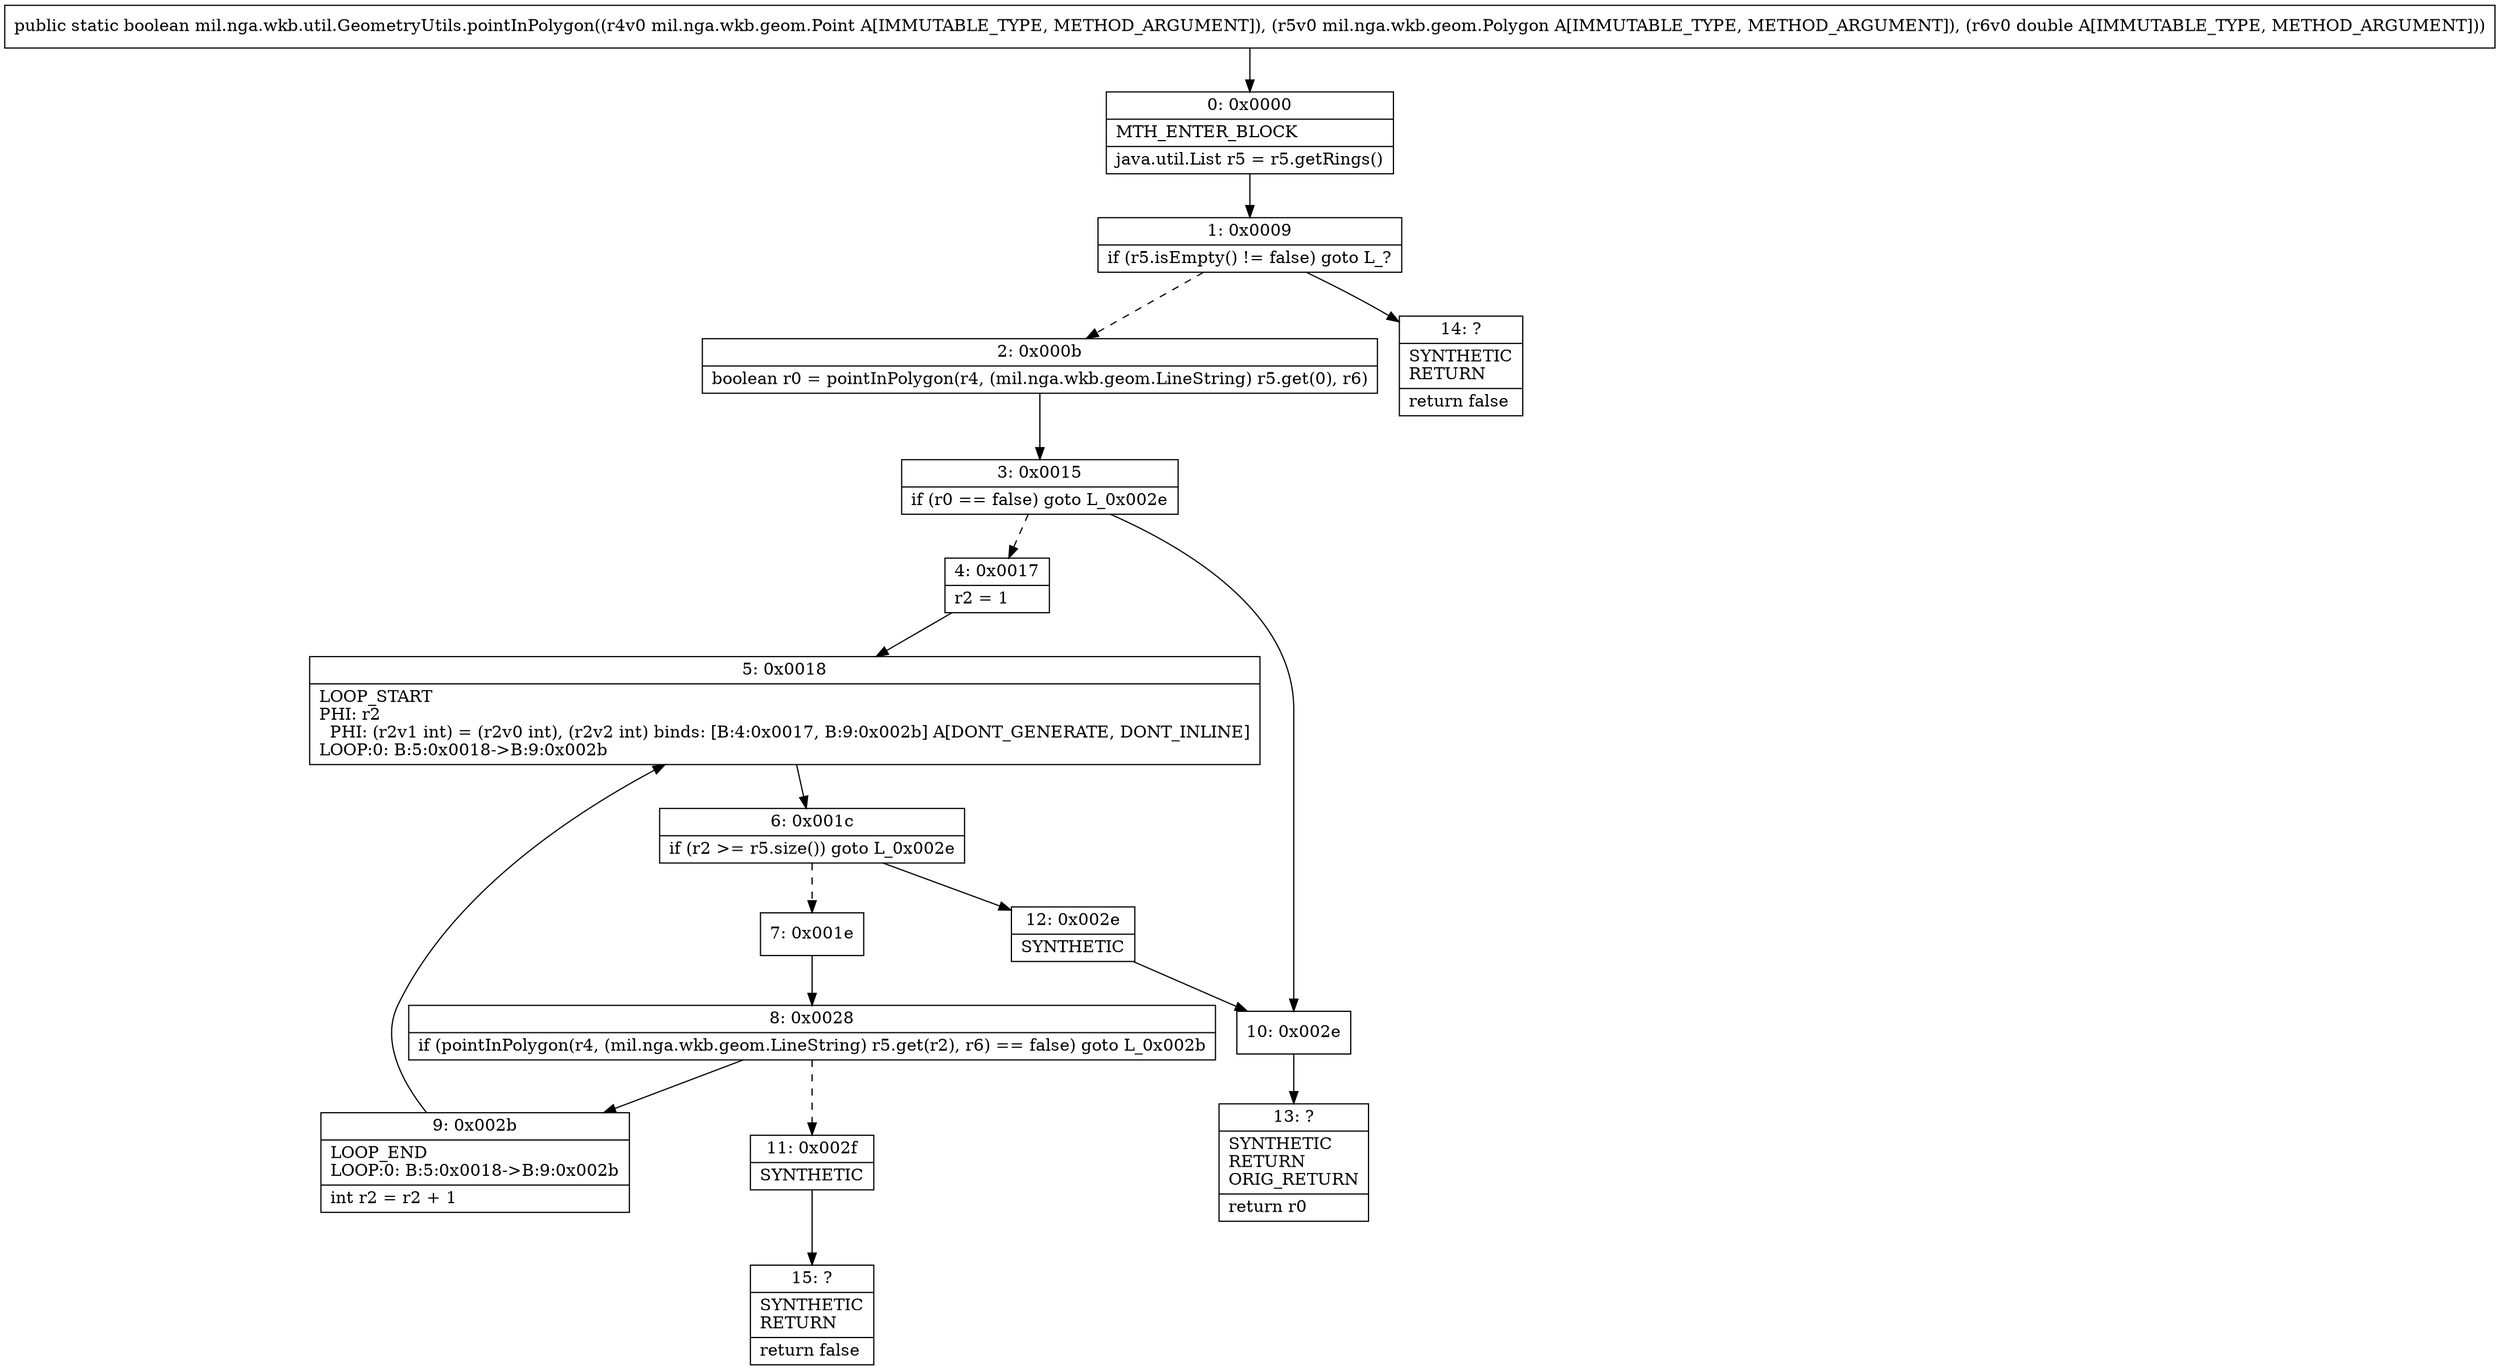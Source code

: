 digraph "CFG formil.nga.wkb.util.GeometryUtils.pointInPolygon(Lmil\/nga\/wkb\/geom\/Point;Lmil\/nga\/wkb\/geom\/Polygon;D)Z" {
Node_0 [shape=record,label="{0\:\ 0x0000|MTH_ENTER_BLOCK\l|java.util.List r5 = r5.getRings()\l}"];
Node_1 [shape=record,label="{1\:\ 0x0009|if (r5.isEmpty() != false) goto L_?\l}"];
Node_2 [shape=record,label="{2\:\ 0x000b|boolean r0 = pointInPolygon(r4, (mil.nga.wkb.geom.LineString) r5.get(0), r6)\l}"];
Node_3 [shape=record,label="{3\:\ 0x0015|if (r0 == false) goto L_0x002e\l}"];
Node_4 [shape=record,label="{4\:\ 0x0017|r2 = 1\l}"];
Node_5 [shape=record,label="{5\:\ 0x0018|LOOP_START\lPHI: r2 \l  PHI: (r2v1 int) = (r2v0 int), (r2v2 int) binds: [B:4:0x0017, B:9:0x002b] A[DONT_GENERATE, DONT_INLINE]\lLOOP:0: B:5:0x0018\-\>B:9:0x002b\l}"];
Node_6 [shape=record,label="{6\:\ 0x001c|if (r2 \>= r5.size()) goto L_0x002e\l}"];
Node_7 [shape=record,label="{7\:\ 0x001e}"];
Node_8 [shape=record,label="{8\:\ 0x0028|if (pointInPolygon(r4, (mil.nga.wkb.geom.LineString) r5.get(r2), r6) == false) goto L_0x002b\l}"];
Node_9 [shape=record,label="{9\:\ 0x002b|LOOP_END\lLOOP:0: B:5:0x0018\-\>B:9:0x002b\l|int r2 = r2 + 1\l}"];
Node_10 [shape=record,label="{10\:\ 0x002e}"];
Node_11 [shape=record,label="{11\:\ 0x002f|SYNTHETIC\l}"];
Node_12 [shape=record,label="{12\:\ 0x002e|SYNTHETIC\l}"];
Node_13 [shape=record,label="{13\:\ ?|SYNTHETIC\lRETURN\lORIG_RETURN\l|return r0\l}"];
Node_14 [shape=record,label="{14\:\ ?|SYNTHETIC\lRETURN\l|return false\l}"];
Node_15 [shape=record,label="{15\:\ ?|SYNTHETIC\lRETURN\l|return false\l}"];
MethodNode[shape=record,label="{public static boolean mil.nga.wkb.util.GeometryUtils.pointInPolygon((r4v0 mil.nga.wkb.geom.Point A[IMMUTABLE_TYPE, METHOD_ARGUMENT]), (r5v0 mil.nga.wkb.geom.Polygon A[IMMUTABLE_TYPE, METHOD_ARGUMENT]), (r6v0 double A[IMMUTABLE_TYPE, METHOD_ARGUMENT])) }"];
MethodNode -> Node_0;
Node_0 -> Node_1;
Node_1 -> Node_2[style=dashed];
Node_1 -> Node_14;
Node_2 -> Node_3;
Node_3 -> Node_4[style=dashed];
Node_3 -> Node_10;
Node_4 -> Node_5;
Node_5 -> Node_6;
Node_6 -> Node_7[style=dashed];
Node_6 -> Node_12;
Node_7 -> Node_8;
Node_8 -> Node_9;
Node_8 -> Node_11[style=dashed];
Node_9 -> Node_5;
Node_10 -> Node_13;
Node_11 -> Node_15;
Node_12 -> Node_10;
}


